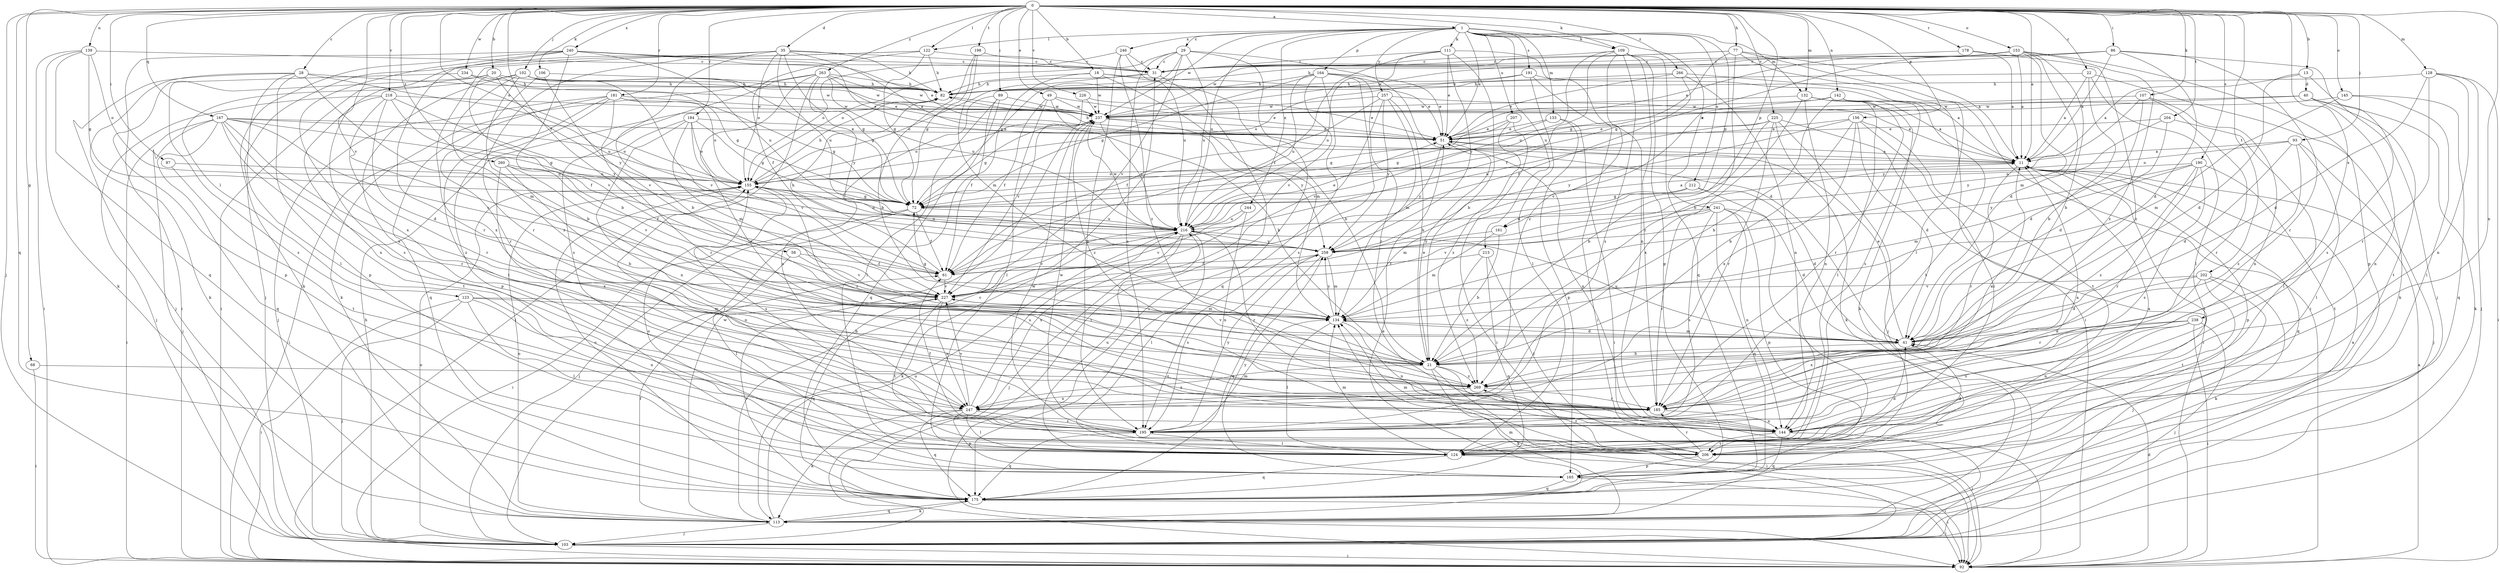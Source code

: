 strict digraph  {
0;
1;
11;
13;
18;
20;
21;
22;
28;
29;
31;
35;
40;
41;
49;
51;
58;
61;
68;
72;
77;
82;
86;
87;
89;
92;
93;
102;
103;
106;
107;
109;
111;
113;
122;
123;
124;
128;
132;
133;
134;
139;
142;
144;
145;
153;
155;
156;
161;
164;
165;
167;
175;
178;
181;
184;
185;
190;
191;
195;
198;
202;
204;
206;
207;
212;
213;
216;
218;
225;
226;
227;
234;
237;
238;
240;
241;
244;
246;
247;
257;
258;
260;
263;
266;
269;
0 -> 1  [label=a];
0 -> 11  [label=a];
0 -> 13  [label=b];
0 -> 18  [label=b];
0 -> 20  [label=b];
0 -> 22  [label=c];
0 -> 28  [label=c];
0 -> 35  [label=d];
0 -> 49  [label=e];
0 -> 58  [label=f];
0 -> 68  [label=g];
0 -> 77  [label=h];
0 -> 86  [label=i];
0 -> 87  [label=i];
0 -> 89  [label=i];
0 -> 93  [label=j];
0 -> 102  [label=j];
0 -> 103  [label=j];
0 -> 106  [label=k];
0 -> 107  [label=k];
0 -> 109  [label=k];
0 -> 122  [label=l];
0 -> 128  [label=m];
0 -> 132  [label=m];
0 -> 139  [label=n];
0 -> 142  [label=n];
0 -> 144  [label=n];
0 -> 145  [label=o];
0 -> 153  [label=o];
0 -> 155  [label=o];
0 -> 156  [label=p];
0 -> 161  [label=p];
0 -> 167  [label=q];
0 -> 175  [label=q];
0 -> 178  [label=r];
0 -> 181  [label=r];
0 -> 184  [label=r];
0 -> 190  [label=s];
0 -> 198  [label=t];
0 -> 202  [label=t];
0 -> 204  [label=t];
0 -> 218  [label=v];
0 -> 225  [label=v];
0 -> 226  [label=v];
0 -> 227  [label=v];
0 -> 234  [label=w];
0 -> 238  [label=x];
0 -> 240  [label=x];
0 -> 260  [label=z];
0 -> 263  [label=z];
0 -> 266  [label=z];
1 -> 29  [label=c];
1 -> 51  [label=e];
1 -> 109  [label=k];
1 -> 111  [label=k];
1 -> 122  [label=l];
1 -> 132  [label=m];
1 -> 133  [label=m];
1 -> 161  [label=p];
1 -> 164  [label=p];
1 -> 191  [label=s];
1 -> 207  [label=u];
1 -> 212  [label=u];
1 -> 213  [label=u];
1 -> 216  [label=u];
1 -> 237  [label=w];
1 -> 241  [label=x];
1 -> 244  [label=x];
1 -> 246  [label=x];
1 -> 257  [label=y];
11 -> 155  [label=o];
11 -> 165  [label=p];
11 -> 175  [label=q];
11 -> 185  [label=r];
11 -> 206  [label=t];
13 -> 11  [label=a];
13 -> 40  [label=d];
13 -> 41  [label=d];
13 -> 195  [label=s];
18 -> 21  [label=b];
18 -> 51  [label=e];
18 -> 82  [label=h];
18 -> 103  [label=j];
18 -> 134  [label=m];
18 -> 237  [label=w];
20 -> 82  [label=h];
20 -> 123  [label=l];
20 -> 195  [label=s];
20 -> 227  [label=v];
20 -> 237  [label=w];
20 -> 258  [label=y];
21 -> 51  [label=e];
21 -> 92  [label=i];
21 -> 113  [label=k];
21 -> 144  [label=n];
21 -> 247  [label=x];
21 -> 269  [label=z];
22 -> 11  [label=a];
22 -> 21  [label=b];
22 -> 82  [label=h];
22 -> 113  [label=k];
22 -> 124  [label=l];
28 -> 82  [label=h];
28 -> 103  [label=j];
28 -> 113  [label=k];
28 -> 124  [label=l];
28 -> 134  [label=m];
28 -> 165  [label=p];
28 -> 216  [label=u];
29 -> 31  [label=c];
29 -> 41  [label=d];
29 -> 72  [label=g];
29 -> 92  [label=i];
29 -> 155  [label=o];
29 -> 195  [label=s];
29 -> 216  [label=u];
29 -> 227  [label=v];
31 -> 82  [label=h];
31 -> 92  [label=i];
31 -> 155  [label=o];
35 -> 11  [label=a];
35 -> 21  [label=b];
35 -> 31  [label=c];
35 -> 72  [label=g];
35 -> 82  [label=h];
35 -> 155  [label=o];
35 -> 185  [label=r];
35 -> 216  [label=u];
35 -> 247  [label=x];
40 -> 51  [label=e];
40 -> 113  [label=k];
40 -> 144  [label=n];
40 -> 206  [label=t];
40 -> 237  [label=w];
41 -> 21  [label=b];
41 -> 51  [label=e];
41 -> 134  [label=m];
41 -> 216  [label=u];
41 -> 227  [label=v];
49 -> 21  [label=b];
49 -> 51  [label=e];
49 -> 61  [label=f];
49 -> 124  [label=l];
49 -> 237  [label=w];
51 -> 11  [label=a];
51 -> 82  [label=h];
51 -> 144  [label=n];
51 -> 258  [label=y];
58 -> 61  [label=f];
58 -> 124  [label=l];
58 -> 227  [label=v];
61 -> 82  [label=h];
61 -> 227  [label=v];
68 -> 92  [label=i];
68 -> 269  [label=z];
72 -> 11  [label=a];
72 -> 61  [label=f];
72 -> 92  [label=i];
72 -> 103  [label=j];
72 -> 216  [label=u];
77 -> 11  [label=a];
77 -> 21  [label=b];
77 -> 31  [label=c];
77 -> 72  [label=g];
77 -> 92  [label=i];
77 -> 124  [label=l];
77 -> 237  [label=w];
82 -> 237  [label=w];
86 -> 11  [label=a];
86 -> 31  [label=c];
86 -> 41  [label=d];
86 -> 82  [label=h];
86 -> 103  [label=j];
86 -> 185  [label=r];
86 -> 237  [label=w];
87 -> 155  [label=o];
87 -> 206  [label=t];
89 -> 61  [label=f];
89 -> 124  [label=l];
89 -> 175  [label=q];
89 -> 195  [label=s];
89 -> 237  [label=w];
92 -> 11  [label=a];
92 -> 41  [label=d];
93 -> 11  [label=a];
93 -> 41  [label=d];
93 -> 103  [label=j];
93 -> 124  [label=l];
93 -> 155  [label=o];
93 -> 269  [label=z];
102 -> 21  [label=b];
102 -> 72  [label=g];
102 -> 82  [label=h];
102 -> 195  [label=s];
102 -> 227  [label=v];
102 -> 237  [label=w];
102 -> 247  [label=x];
102 -> 269  [label=z];
103 -> 82  [label=h];
103 -> 92  [label=i];
103 -> 134  [label=m];
103 -> 155  [label=o];
106 -> 82  [label=h];
106 -> 185  [label=r];
106 -> 227  [label=v];
107 -> 41  [label=d];
107 -> 144  [label=n];
107 -> 185  [label=r];
107 -> 237  [label=w];
107 -> 258  [label=y];
109 -> 31  [label=c];
109 -> 61  [label=f];
109 -> 165  [label=p];
109 -> 175  [label=q];
109 -> 185  [label=r];
109 -> 195  [label=s];
109 -> 216  [label=u];
109 -> 269  [label=z];
111 -> 21  [label=b];
111 -> 31  [label=c];
111 -> 51  [label=e];
111 -> 61  [label=f];
111 -> 144  [label=n];
111 -> 216  [label=u];
111 -> 258  [label=y];
113 -> 11  [label=a];
113 -> 31  [label=c];
113 -> 51  [label=e];
113 -> 61  [label=f];
113 -> 103  [label=j];
113 -> 155  [label=o];
113 -> 175  [label=q];
113 -> 216  [label=u];
113 -> 237  [label=w];
122 -> 31  [label=c];
122 -> 61  [label=f];
122 -> 72  [label=g];
122 -> 82  [label=h];
122 -> 92  [label=i];
122 -> 103  [label=j];
123 -> 21  [label=b];
123 -> 92  [label=i];
123 -> 103  [label=j];
123 -> 124  [label=l];
123 -> 134  [label=m];
123 -> 144  [label=n];
124 -> 11  [label=a];
124 -> 41  [label=d];
124 -> 92  [label=i];
124 -> 134  [label=m];
124 -> 175  [label=q];
124 -> 216  [label=u];
128 -> 41  [label=d];
128 -> 82  [label=h];
128 -> 92  [label=i];
128 -> 103  [label=j];
128 -> 144  [label=n];
128 -> 185  [label=r];
132 -> 11  [label=a];
132 -> 113  [label=k];
132 -> 124  [label=l];
132 -> 144  [label=n];
132 -> 237  [label=w];
132 -> 247  [label=x];
133 -> 51  [label=e];
133 -> 72  [label=g];
133 -> 92  [label=i];
133 -> 165  [label=p];
134 -> 41  [label=d];
134 -> 72  [label=g];
134 -> 124  [label=l];
134 -> 144  [label=n];
134 -> 258  [label=y];
139 -> 31  [label=c];
139 -> 72  [label=g];
139 -> 92  [label=i];
139 -> 113  [label=k];
139 -> 155  [label=o];
139 -> 175  [label=q];
142 -> 21  [label=b];
142 -> 185  [label=r];
142 -> 195  [label=s];
142 -> 206  [label=t];
142 -> 227  [label=v];
142 -> 237  [label=w];
144 -> 103  [label=j];
144 -> 175  [label=q];
144 -> 206  [label=t];
145 -> 124  [label=l];
145 -> 134  [label=m];
145 -> 175  [label=q];
145 -> 237  [label=w];
153 -> 11  [label=a];
153 -> 21  [label=b];
153 -> 31  [label=c];
153 -> 41  [label=d];
153 -> 51  [label=e];
153 -> 72  [label=g];
153 -> 134  [label=m];
153 -> 165  [label=p];
153 -> 269  [label=z];
155 -> 72  [label=g];
155 -> 82  [label=h];
155 -> 195  [label=s];
155 -> 269  [label=z];
156 -> 21  [label=b];
156 -> 41  [label=d];
156 -> 51  [label=e];
156 -> 124  [label=l];
156 -> 206  [label=t];
156 -> 247  [label=x];
156 -> 258  [label=y];
161 -> 21  [label=b];
161 -> 134  [label=m];
161 -> 258  [label=y];
164 -> 51  [label=e];
164 -> 72  [label=g];
164 -> 82  [label=h];
164 -> 175  [label=q];
164 -> 185  [label=r];
164 -> 195  [label=s];
164 -> 216  [label=u];
164 -> 227  [label=v];
165 -> 92  [label=i];
165 -> 155  [label=o];
165 -> 175  [label=q];
165 -> 258  [label=y];
167 -> 51  [label=e];
167 -> 72  [label=g];
167 -> 92  [label=i];
167 -> 103  [label=j];
167 -> 155  [label=o];
167 -> 175  [label=q];
167 -> 185  [label=r];
167 -> 206  [label=t];
167 -> 227  [label=v];
167 -> 269  [label=z];
175 -> 92  [label=i];
175 -> 113  [label=k];
175 -> 155  [label=o];
175 -> 227  [label=v];
178 -> 11  [label=a];
178 -> 31  [label=c];
178 -> 269  [label=z];
181 -> 72  [label=g];
181 -> 103  [label=j];
181 -> 155  [label=o];
181 -> 165  [label=p];
181 -> 175  [label=q];
181 -> 185  [label=r];
181 -> 206  [label=t];
181 -> 237  [label=w];
184 -> 51  [label=e];
184 -> 72  [label=g];
184 -> 92  [label=i];
184 -> 134  [label=m];
184 -> 144  [label=n];
184 -> 155  [label=o];
184 -> 227  [label=v];
185 -> 11  [label=a];
185 -> 144  [label=n];
190 -> 134  [label=m];
190 -> 155  [label=o];
190 -> 185  [label=r];
190 -> 195  [label=s];
190 -> 206  [label=t];
190 -> 258  [label=y];
190 -> 269  [label=z];
191 -> 11  [label=a];
191 -> 82  [label=h];
191 -> 92  [label=i];
191 -> 124  [label=l];
191 -> 155  [label=o];
195 -> 11  [label=a];
195 -> 61  [label=f];
195 -> 124  [label=l];
195 -> 134  [label=m];
195 -> 175  [label=q];
195 -> 237  [label=w];
195 -> 258  [label=y];
198 -> 21  [label=b];
198 -> 31  [label=c];
198 -> 72  [label=g];
198 -> 134  [label=m];
202 -> 41  [label=d];
202 -> 103  [label=j];
202 -> 113  [label=k];
202 -> 185  [label=r];
202 -> 206  [label=t];
202 -> 227  [label=v];
204 -> 41  [label=d];
204 -> 51  [label=e];
204 -> 124  [label=l];
204 -> 258  [label=y];
206 -> 41  [label=d];
206 -> 134  [label=m];
206 -> 155  [label=o];
206 -> 165  [label=p];
206 -> 185  [label=r];
206 -> 237  [label=w];
206 -> 269  [label=z];
207 -> 51  [label=e];
207 -> 72  [label=g];
207 -> 92  [label=i];
207 -> 269  [label=z];
212 -> 41  [label=d];
212 -> 72  [label=g];
212 -> 134  [label=m];
212 -> 206  [label=t];
213 -> 61  [label=f];
213 -> 175  [label=q];
213 -> 206  [label=t];
213 -> 269  [label=z];
216 -> 51  [label=e];
216 -> 103  [label=j];
216 -> 113  [label=k];
216 -> 124  [label=l];
216 -> 155  [label=o];
216 -> 185  [label=r];
216 -> 227  [label=v];
216 -> 237  [label=w];
216 -> 247  [label=x];
216 -> 258  [label=y];
218 -> 41  [label=d];
218 -> 61  [label=f];
218 -> 103  [label=j];
218 -> 185  [label=r];
218 -> 237  [label=w];
218 -> 247  [label=x];
218 -> 258  [label=y];
225 -> 21  [label=b];
225 -> 51  [label=e];
225 -> 92  [label=i];
225 -> 103  [label=j];
225 -> 113  [label=k];
225 -> 185  [label=r];
225 -> 216  [label=u];
226 -> 51  [label=e];
226 -> 227  [label=v];
226 -> 237  [label=w];
227 -> 134  [label=m];
227 -> 175  [label=q];
227 -> 206  [label=t];
227 -> 247  [label=x];
234 -> 72  [label=g];
234 -> 82  [label=h];
234 -> 165  [label=p];
237 -> 51  [label=e];
237 -> 72  [label=g];
237 -> 155  [label=o];
237 -> 216  [label=u];
237 -> 258  [label=y];
237 -> 269  [label=z];
238 -> 41  [label=d];
238 -> 92  [label=i];
238 -> 103  [label=j];
238 -> 144  [label=n];
238 -> 195  [label=s];
238 -> 247  [label=x];
240 -> 11  [label=a];
240 -> 21  [label=b];
240 -> 31  [label=c];
240 -> 51  [label=e];
240 -> 92  [label=i];
240 -> 113  [label=k];
240 -> 185  [label=r];
240 -> 216  [label=u];
240 -> 247  [label=x];
241 -> 41  [label=d];
241 -> 144  [label=n];
241 -> 165  [label=p];
241 -> 175  [label=q];
241 -> 185  [label=r];
241 -> 195  [label=s];
241 -> 216  [label=u];
241 -> 227  [label=v];
244 -> 144  [label=n];
244 -> 216  [label=u];
244 -> 227  [label=v];
246 -> 31  [label=c];
246 -> 155  [label=o];
246 -> 195  [label=s];
246 -> 216  [label=u];
246 -> 269  [label=z];
247 -> 113  [label=k];
247 -> 124  [label=l];
247 -> 165  [label=p];
247 -> 175  [label=q];
247 -> 195  [label=s];
247 -> 216  [label=u];
247 -> 227  [label=v];
257 -> 11  [label=a];
257 -> 21  [label=b];
257 -> 61  [label=f];
257 -> 134  [label=m];
257 -> 227  [label=v];
257 -> 237  [label=w];
257 -> 258  [label=y];
258 -> 61  [label=f];
258 -> 134  [label=m];
258 -> 155  [label=o];
258 -> 175  [label=q];
258 -> 195  [label=s];
260 -> 21  [label=b];
260 -> 61  [label=f];
260 -> 155  [label=o];
260 -> 227  [label=v];
260 -> 247  [label=x];
263 -> 51  [label=e];
263 -> 82  [label=h];
263 -> 92  [label=i];
263 -> 113  [label=k];
263 -> 185  [label=r];
263 -> 195  [label=s];
263 -> 216  [label=u];
263 -> 237  [label=w];
263 -> 258  [label=y];
266 -> 51  [label=e];
266 -> 61  [label=f];
266 -> 82  [label=h];
266 -> 92  [label=i];
266 -> 144  [label=n];
269 -> 185  [label=r];
269 -> 247  [label=x];
}
